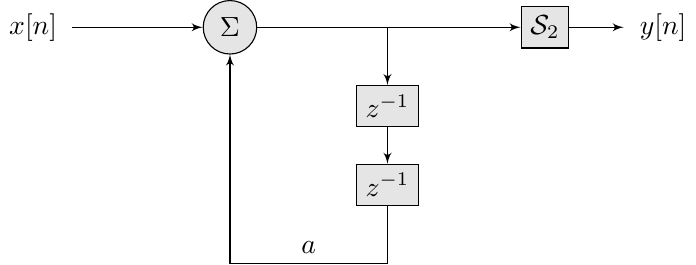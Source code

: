 \documentclass{standalone}
\usepackage{tikz}
\usetikzlibrary{calc}
\usetikzlibrary{positioning}
\usetikzlibrary{shapes,arrows,decorations.pathreplacing,decorations.markings}
\tikzstyle{block} = [draw, fill=gray!20, rectangle]
\tikzstyle{sum} = [draw, fill=gray!20, circle, node distance=1cm]
\tikzstyle{input} = [coordinate]
\tikzstyle{output} = [coordinate]
\tikzstyle{pinstyle} = [pin edge={to-,thin,black}]
\usepackage{pgfplots}
 \pgfplotsset{compat=1.13}
 \usepackage{transparent}

\begin{document}
\begin{tikzpicture}[auto, >=latex',scale=1, every node/.style={transform shape}]

  \node[shape=coordinate] at (0,0) (input) {};
  \node[sum] at (2,0) (sum) {$\Sigma$};
  \node[block] at (4,-1) (block1) {$z^{-1}$};
  \node[block] at (4,-2) (block2) {$z^{-1}$};
  \node[block] at (6,0) (block3) {$\mathcal{S}_2$};
  \node[shape=coordinate] at (4,-3) (feedback) {};
  \node[shape=coordinate] at (7,0) (output) {};
  
  \draw[->] (input) -- (sum);
  \draw[->] (sum) -| (block1);
  \draw[->] (block1) -- (block2);
  \draw (block2) -- (feedback);
  \draw[->] (feedback) -| (sum);
  \draw[->] (sum) -- (block3);
  \draw[->] (block3) -- (output);

  \node at (-0.5,0) {$x[n]$};
  \node at (7.5,0) {$y[n]$};
  \node at (3,-2.8) {$a$};
  
\end{tikzpicture}
\end{document}
